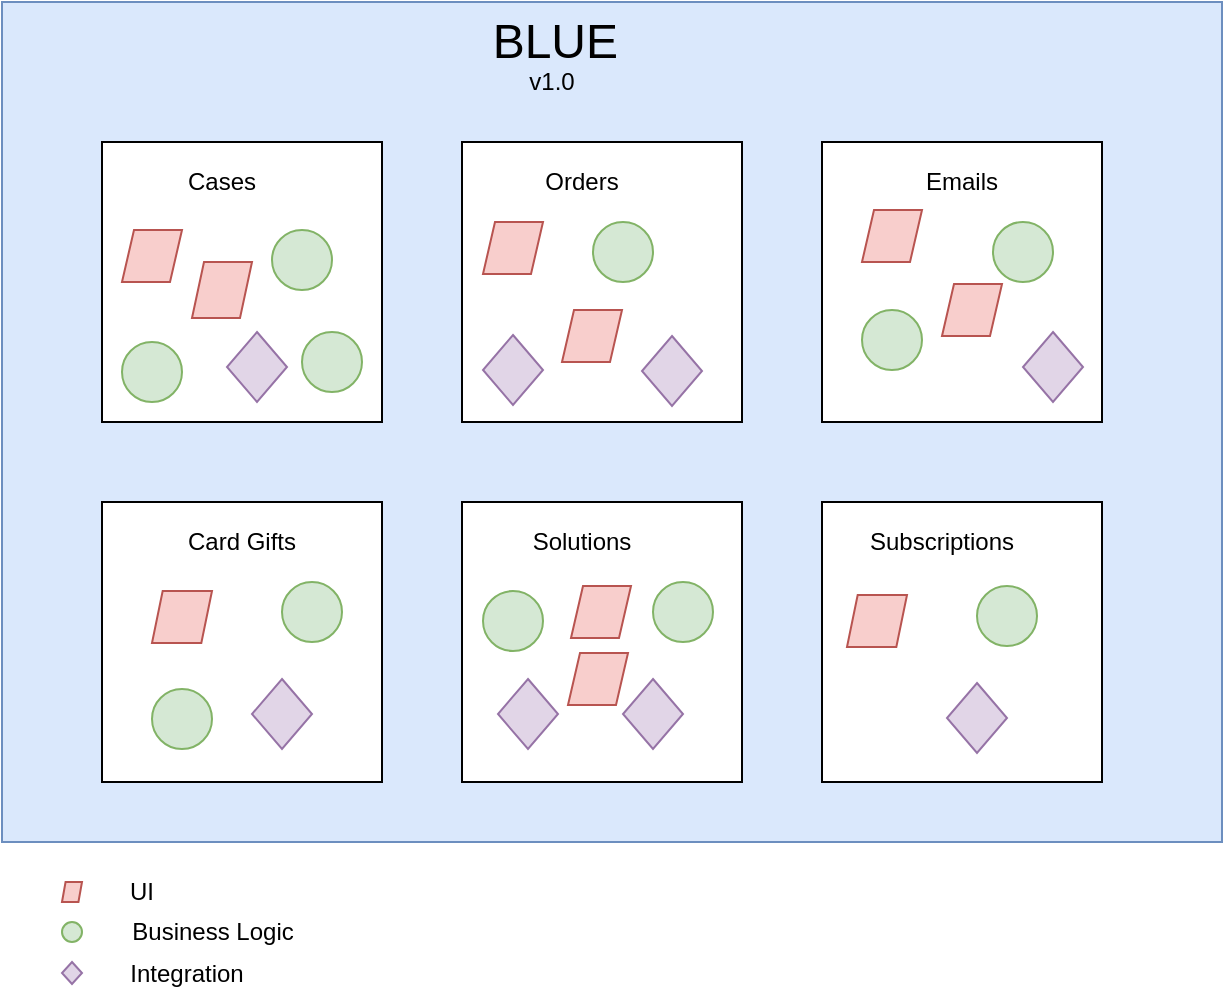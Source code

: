 <mxfile version="12.2.9" type="github" pages="1"><diagram id="LP4fNm2Q-F6p-JKcf-eE" name="Page-1"><mxGraphModel dx="2066" dy="1114" grid="1" gridSize="10" guides="1" tooltips="1" connect="1" arrows="1" fold="1" page="1" pageScale="1" pageWidth="827" pageHeight="1169" math="0" shadow="0"><root><mxCell id="0"/><mxCell id="1" parent="0"/><mxCell id="FIz1lYrmX7erdzPa_Lh_-10" value="" style="rounded=0;whiteSpace=wrap;html=1;fillColor=#dae8fc;strokeColor=#6c8ebf;" parent="1" vertex="1"><mxGeometry x="60" y="20" width="610" height="420" as="geometry"/></mxCell><mxCell id="FIz1lYrmX7erdzPa_Lh_-2" value="&lt;font style=&quot;font-size: 24px&quot;&gt;BLUE&amp;nbsp;&lt;/font&gt;" style="text;html=1;strokeColor=none;fillColor=none;align=center;verticalAlign=middle;whiteSpace=wrap;rounded=0;" parent="1" vertex="1"><mxGeometry x="320" y="30" width="40" height="20" as="geometry"/></mxCell><mxCell id="FIz1lYrmX7erdzPa_Lh_-3" value="" style="whiteSpace=wrap;html=1;aspect=fixed;" parent="1" vertex="1"><mxGeometry x="110" y="90" width="140" height="140" as="geometry"/></mxCell><mxCell id="FIz1lYrmX7erdzPa_Lh_-4" value="" style="whiteSpace=wrap;html=1;aspect=fixed;" parent="1" vertex="1"><mxGeometry x="290" y="90" width="140" height="140" as="geometry"/></mxCell><mxCell id="FIz1lYrmX7erdzPa_Lh_-6" value="" style="whiteSpace=wrap;html=1;aspect=fixed;" parent="1" vertex="1"><mxGeometry x="110" y="270" width="140" height="140" as="geometry"/></mxCell><mxCell id="FIz1lYrmX7erdzPa_Lh_-7" value="" style="whiteSpace=wrap;html=1;aspect=fixed;" parent="1" vertex="1"><mxGeometry x="290" y="270" width="140" height="140" as="geometry"/></mxCell><mxCell id="FIz1lYrmX7erdzPa_Lh_-8" value="" style="whiteSpace=wrap;html=1;aspect=fixed;" parent="1" vertex="1"><mxGeometry x="470" y="90" width="140" height="140" as="geometry"/></mxCell><mxCell id="FIz1lYrmX7erdzPa_Lh_-9" value="" style="whiteSpace=wrap;html=1;aspect=fixed;" parent="1" vertex="1"><mxGeometry x="470" y="270" width="140" height="140" as="geometry"/></mxCell><mxCell id="FIz1lYrmX7erdzPa_Lh_-11" value="Cases" style="text;html=1;strokeColor=none;fillColor=none;align=center;verticalAlign=middle;whiteSpace=wrap;rounded=0;" parent="1" vertex="1"><mxGeometry x="150" y="100" width="40" height="20" as="geometry"/></mxCell><mxCell id="FIz1lYrmX7erdzPa_Lh_-12" value="Orders" style="text;html=1;strokeColor=none;fillColor=none;align=center;verticalAlign=middle;whiteSpace=wrap;rounded=0;" parent="1" vertex="1"><mxGeometry x="330" y="100" width="40" height="20" as="geometry"/></mxCell><mxCell id="FIz1lYrmX7erdzPa_Lh_-13" value="Emails" style="text;html=1;strokeColor=none;fillColor=none;align=center;verticalAlign=middle;whiteSpace=wrap;rounded=0;" parent="1" vertex="1"><mxGeometry x="520" y="100" width="40" height="20" as="geometry"/></mxCell><mxCell id="FIz1lYrmX7erdzPa_Lh_-14" value="Card Gifts" style="text;html=1;strokeColor=none;fillColor=none;align=center;verticalAlign=middle;whiteSpace=wrap;rounded=0;" parent="1" vertex="1"><mxGeometry x="150" y="280" width="60" height="20" as="geometry"/></mxCell><mxCell id="FIz1lYrmX7erdzPa_Lh_-15" value="Solutions" style="text;html=1;strokeColor=none;fillColor=none;align=center;verticalAlign=middle;whiteSpace=wrap;rounded=0;" parent="1" vertex="1"><mxGeometry x="330" y="280" width="40" height="20" as="geometry"/></mxCell><mxCell id="FIz1lYrmX7erdzPa_Lh_-16" value="Subscriptions" style="text;html=1;strokeColor=none;fillColor=none;align=center;verticalAlign=middle;whiteSpace=wrap;rounded=0;" parent="1" vertex="1"><mxGeometry x="510" y="280" width="40" height="20" as="geometry"/></mxCell><mxCell id="FIz1lYrmX7erdzPa_Lh_-17" value="" style="shape=parallelogram;perimeter=parallelogramPerimeter;whiteSpace=wrap;html=1;fillColor=#f8cecc;strokeColor=#b85450;" parent="1" vertex="1"><mxGeometry x="120" y="134" width="30" height="26" as="geometry"/></mxCell><mxCell id="FIz1lYrmX7erdzPa_Lh_-20" value="" style="ellipse;whiteSpace=wrap;html=1;aspect=fixed;fillColor=#d5e8d4;strokeColor=#82b366;" parent="1" vertex="1"><mxGeometry x="195" y="134" width="30" height="30" as="geometry"/></mxCell><mxCell id="FIz1lYrmX7erdzPa_Lh_-21" value="" style="ellipse;whiteSpace=wrap;html=1;aspect=fixed;fillColor=#d5e8d4;strokeColor=#82b366;" parent="1" vertex="1"><mxGeometry x="120" y="190" width="30" height="30" as="geometry"/></mxCell><mxCell id="FIz1lYrmX7erdzPa_Lh_-22" value="" style="ellipse;whiteSpace=wrap;html=1;aspect=fixed;fillColor=#d5e8d4;strokeColor=#82b366;" parent="1" vertex="1"><mxGeometry x="210" y="185" width="30" height="30" as="geometry"/></mxCell><mxCell id="FIz1lYrmX7erdzPa_Lh_-23" value="" style="shape=parallelogram;perimeter=parallelogramPerimeter;whiteSpace=wrap;html=1;fillColor=#f8cecc;strokeColor=#b85450;" parent="1" vertex="1"><mxGeometry x="155" y="150" width="30" height="28" as="geometry"/></mxCell><mxCell id="FIz1lYrmX7erdzPa_Lh_-24" value="" style="shape=parallelogram;perimeter=parallelogramPerimeter;whiteSpace=wrap;html=1;fillColor=#f8cecc;strokeColor=#b85450;" parent="1" vertex="1"><mxGeometry x="300.5" y="130" width="30" height="26" as="geometry"/></mxCell><mxCell id="FIz1lYrmX7erdzPa_Lh_-25" value="" style="ellipse;whiteSpace=wrap;html=1;aspect=fixed;fillColor=#d5e8d4;strokeColor=#82b366;" parent="1" vertex="1"><mxGeometry x="355.5" y="130" width="30" height="30" as="geometry"/></mxCell><mxCell id="FIz1lYrmX7erdzPa_Lh_-26" value="" style="shape=parallelogram;perimeter=parallelogramPerimeter;whiteSpace=wrap;html=1;fillColor=#f8cecc;strokeColor=#b85450;" parent="1" vertex="1"><mxGeometry x="340" y="174" width="30" height="26" as="geometry"/></mxCell><mxCell id="FIz1lYrmX7erdzPa_Lh_-27" value="" style="ellipse;whiteSpace=wrap;html=1;aspect=fixed;fillColor=#d5e8d4;strokeColor=#82b366;" parent="1" vertex="1"><mxGeometry x="555.5" y="130" width="30" height="30" as="geometry"/></mxCell><mxCell id="FIz1lYrmX7erdzPa_Lh_-28" value="" style="shape=parallelogram;perimeter=parallelogramPerimeter;whiteSpace=wrap;html=1;fillColor=#f8cecc;strokeColor=#b85450;" parent="1" vertex="1"><mxGeometry x="530" y="161" width="30" height="26" as="geometry"/></mxCell><mxCell id="FIz1lYrmX7erdzPa_Lh_-29" value="" style="ellipse;whiteSpace=wrap;html=1;aspect=fixed;fillColor=#d5e8d4;strokeColor=#82b366;" parent="1" vertex="1"><mxGeometry x="490" y="174" width="30" height="30" as="geometry"/></mxCell><mxCell id="FIz1lYrmX7erdzPa_Lh_-30" value="" style="shape=parallelogram;perimeter=parallelogramPerimeter;whiteSpace=wrap;html=1;fillColor=#f8cecc;strokeColor=#b85450;" parent="1" vertex="1"><mxGeometry x="490" y="124" width="30" height="26" as="geometry"/></mxCell><mxCell id="FIz1lYrmX7erdzPa_Lh_-33" value="" style="rhombus;whiteSpace=wrap;html=1;fillColor=#e1d5e7;strokeColor=#9673a6;" parent="1" vertex="1"><mxGeometry x="172.5" y="185" width="30" height="35" as="geometry"/></mxCell><mxCell id="FIz1lYrmX7erdzPa_Lh_-34" value="" style="rhombus;whiteSpace=wrap;html=1;fillColor=#e1d5e7;strokeColor=#9673a6;" parent="1" vertex="1"><mxGeometry x="380" y="187" width="30" height="35" as="geometry"/></mxCell><mxCell id="FIz1lYrmX7erdzPa_Lh_-35" value="" style="rhombus;whiteSpace=wrap;html=1;fillColor=#e1d5e7;strokeColor=#9673a6;" parent="1" vertex="1"><mxGeometry x="300.5" y="186.5" width="30" height="35" as="geometry"/></mxCell><mxCell id="FIz1lYrmX7erdzPa_Lh_-36" value="" style="rhombus;whiteSpace=wrap;html=1;fillColor=#e1d5e7;strokeColor=#9673a6;" parent="1" vertex="1"><mxGeometry x="570.5" y="185" width="30" height="35" as="geometry"/></mxCell><mxCell id="FIz1lYrmX7erdzPa_Lh_-37" value="" style="rhombus;whiteSpace=wrap;html=1;fillColor=#e1d5e7;strokeColor=#9673a6;" parent="1" vertex="1"><mxGeometry x="370.5" y="358.5" width="30" height="35" as="geometry"/></mxCell><mxCell id="FIz1lYrmX7erdzPa_Lh_-38" value="" style="rhombus;whiteSpace=wrap;html=1;fillColor=#e1d5e7;strokeColor=#9673a6;" parent="1" vertex="1"><mxGeometry x="308" y="358.5" width="30" height="35" as="geometry"/></mxCell><mxCell id="FIz1lYrmX7erdzPa_Lh_-39" value="" style="ellipse;whiteSpace=wrap;html=1;aspect=fixed;fillColor=#d5e8d4;strokeColor=#82b366;" parent="1" vertex="1"><mxGeometry x="385.5" y="310" width="30" height="30" as="geometry"/></mxCell><mxCell id="FIz1lYrmX7erdzPa_Lh_-40" value="" style="shape=parallelogram;perimeter=parallelogramPerimeter;whiteSpace=wrap;html=1;fillColor=#f8cecc;strokeColor=#b85450;" parent="1" vertex="1"><mxGeometry x="344.5" y="312" width="30" height="26" as="geometry"/></mxCell><mxCell id="FIz1lYrmX7erdzPa_Lh_-41" value="" style="ellipse;whiteSpace=wrap;html=1;aspect=fixed;fillColor=#d5e8d4;strokeColor=#82b366;" parent="1" vertex="1"><mxGeometry x="300.5" y="314.5" width="30" height="30" as="geometry"/></mxCell><mxCell id="FIz1lYrmX7erdzPa_Lh_-43" value="" style="rhombus;whiteSpace=wrap;html=1;fillColor=#e1d5e7;strokeColor=#9673a6;" parent="1" vertex="1"><mxGeometry x="185" y="358.5" width="30" height="35" as="geometry"/></mxCell><mxCell id="FIz1lYrmX7erdzPa_Lh_-44" value="" style="ellipse;whiteSpace=wrap;html=1;aspect=fixed;fillColor=#d5e8d4;strokeColor=#82b366;" parent="1" vertex="1"><mxGeometry x="200" y="310" width="30" height="30" as="geometry"/></mxCell><mxCell id="FIz1lYrmX7erdzPa_Lh_-45" value="" style="shape=parallelogram;perimeter=parallelogramPerimeter;whiteSpace=wrap;html=1;fillColor=#f8cecc;strokeColor=#b85450;" parent="1" vertex="1"><mxGeometry x="343" y="345.5" width="30" height="26" as="geometry"/></mxCell><mxCell id="FIz1lYrmX7erdzPa_Lh_-48" value="" style="shape=parallelogram;perimeter=parallelogramPerimeter;whiteSpace=wrap;html=1;fillColor=#f8cecc;strokeColor=#b85450;size=0.178;" parent="1" vertex="1"><mxGeometry x="135" y="314.5" width="30" height="26" as="geometry"/></mxCell><mxCell id="FIz1lYrmX7erdzPa_Lh_-49" value="" style="ellipse;whiteSpace=wrap;html=1;aspect=fixed;fillColor=#d5e8d4;strokeColor=#82b366;" parent="1" vertex="1"><mxGeometry x="135" y="363.5" width="30" height="30" as="geometry"/></mxCell><mxCell id="FIz1lYrmX7erdzPa_Lh_-50" value="" style="rhombus;whiteSpace=wrap;html=1;fillColor=#e1d5e7;strokeColor=#9673a6;" parent="1" vertex="1"><mxGeometry x="532.5" y="360.5" width="30" height="35" as="geometry"/></mxCell><mxCell id="FIz1lYrmX7erdzPa_Lh_-51" value="" style="ellipse;whiteSpace=wrap;html=1;aspect=fixed;fillColor=#d5e8d4;strokeColor=#82b366;" parent="1" vertex="1"><mxGeometry x="547.5" y="312" width="30" height="30" as="geometry"/></mxCell><mxCell id="FIz1lYrmX7erdzPa_Lh_-52" value="" style="shape=parallelogram;perimeter=parallelogramPerimeter;whiteSpace=wrap;html=1;fillColor=#f8cecc;strokeColor=#b85450;size=0.178;" parent="1" vertex="1"><mxGeometry x="482.5" y="316.5" width="30" height="26" as="geometry"/></mxCell><mxCell id="FIz1lYrmX7erdzPa_Lh_-53" value="v1.0" style="text;html=1;strokeColor=none;fillColor=none;align=center;verticalAlign=middle;whiteSpace=wrap;rounded=0;" parent="1" vertex="1"><mxGeometry x="315" y="50" width="40" height="20" as="geometry"/></mxCell><mxCell id="FIz1lYrmX7erdzPa_Lh_-54" value="" style="shape=parallelogram;perimeter=parallelogramPerimeter;whiteSpace=wrap;html=1;fillColor=#f8cecc;strokeColor=#b85450;size=0.178;" parent="1" vertex="1"><mxGeometry x="90" y="460" width="10" height="10" as="geometry"/></mxCell><mxCell id="FIz1lYrmX7erdzPa_Lh_-55" value="" style="ellipse;whiteSpace=wrap;html=1;aspect=fixed;fillColor=#d5e8d4;strokeColor=#82b366;" parent="1" vertex="1"><mxGeometry x="90" y="480" width="10" height="10" as="geometry"/></mxCell><mxCell id="FIz1lYrmX7erdzPa_Lh_-57" value="" style="rhombus;whiteSpace=wrap;html=1;fillColor=#e1d5e7;strokeColor=#9673a6;" parent="1" vertex="1"><mxGeometry x="90" y="500" width="10" height="11" as="geometry"/></mxCell><mxCell id="FIz1lYrmX7erdzPa_Lh_-63" value="UI" style="text;html=1;strokeColor=none;fillColor=none;align=center;verticalAlign=middle;whiteSpace=wrap;rounded=0;" parent="1" vertex="1"><mxGeometry x="110" y="455" width="40" height="20" as="geometry"/></mxCell><mxCell id="FIz1lYrmX7erdzPa_Lh_-64" value="Business Logic" style="text;html=1;strokeColor=none;fillColor=none;align=center;verticalAlign=middle;whiteSpace=wrap;rounded=0;" parent="1" vertex="1"><mxGeometry x="117.5" y="472.5" width="95" height="25" as="geometry"/></mxCell><mxCell id="FIz1lYrmX7erdzPa_Lh_-65" value="Integration" style="text;html=1;strokeColor=none;fillColor=none;align=center;verticalAlign=middle;whiteSpace=wrap;rounded=0;" parent="1" vertex="1"><mxGeometry x="105" y="493" width="95" height="25" as="geometry"/></mxCell></root></mxGraphModel></diagram></mxfile>